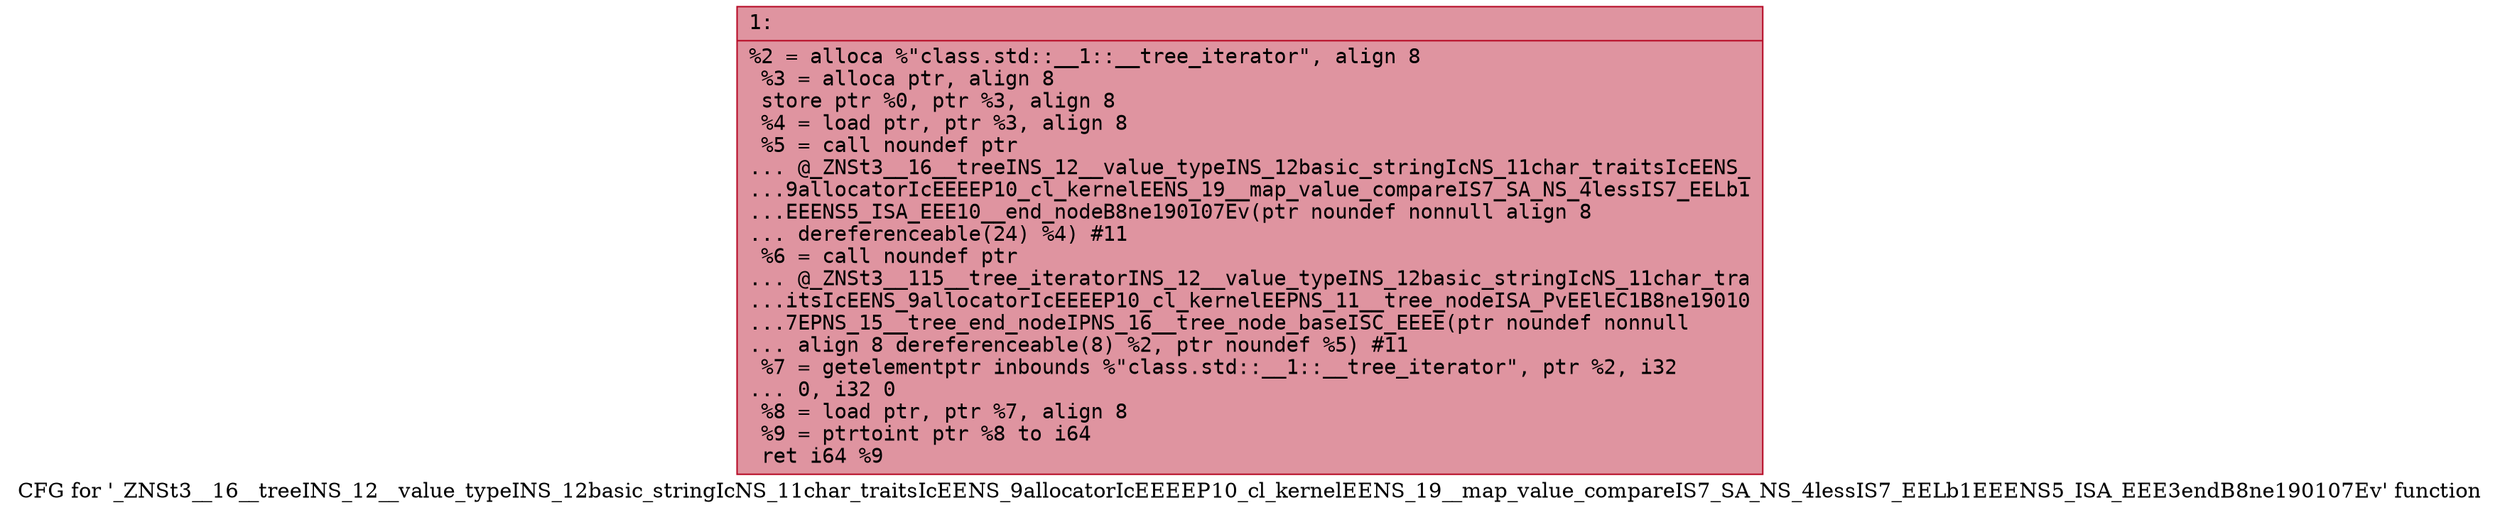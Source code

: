 digraph "CFG for '_ZNSt3__16__treeINS_12__value_typeINS_12basic_stringIcNS_11char_traitsIcEENS_9allocatorIcEEEEP10_cl_kernelEENS_19__map_value_compareIS7_SA_NS_4lessIS7_EELb1EEENS5_ISA_EEE3endB8ne190107Ev' function" {
	label="CFG for '_ZNSt3__16__treeINS_12__value_typeINS_12basic_stringIcNS_11char_traitsIcEENS_9allocatorIcEEEEP10_cl_kernelEENS_19__map_value_compareIS7_SA_NS_4lessIS7_EELb1EEENS5_ISA_EEE3endB8ne190107Ev' function";

	Node0x600001383840 [shape=record,color="#b70d28ff", style=filled, fillcolor="#b70d2870" fontname="Courier",label="{1:\l|  %2 = alloca %\"class.std::__1::__tree_iterator\", align 8\l  %3 = alloca ptr, align 8\l  store ptr %0, ptr %3, align 8\l  %4 = load ptr, ptr %3, align 8\l  %5 = call noundef ptr\l... @_ZNSt3__16__treeINS_12__value_typeINS_12basic_stringIcNS_11char_traitsIcEENS_\l...9allocatorIcEEEEP10_cl_kernelEENS_19__map_value_compareIS7_SA_NS_4lessIS7_EELb1\l...EEENS5_ISA_EEE10__end_nodeB8ne190107Ev(ptr noundef nonnull align 8\l... dereferenceable(24) %4) #11\l  %6 = call noundef ptr\l... @_ZNSt3__115__tree_iteratorINS_12__value_typeINS_12basic_stringIcNS_11char_tra\l...itsIcEENS_9allocatorIcEEEEP10_cl_kernelEEPNS_11__tree_nodeISA_PvEElEC1B8ne19010\l...7EPNS_15__tree_end_nodeIPNS_16__tree_node_baseISC_EEEE(ptr noundef nonnull\l... align 8 dereferenceable(8) %2, ptr noundef %5) #11\l  %7 = getelementptr inbounds %\"class.std::__1::__tree_iterator\", ptr %2, i32\l... 0, i32 0\l  %8 = load ptr, ptr %7, align 8\l  %9 = ptrtoint ptr %8 to i64\l  ret i64 %9\l}"];
}
